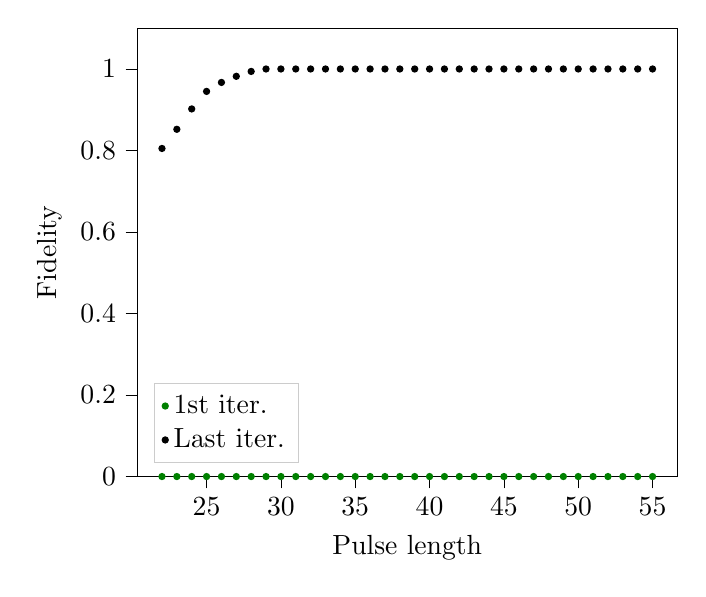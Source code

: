 % This file was created by matplotlib2tikz v0.7.4.
\begin{tikzpicture}

\begin{axis}[
legend cell align={left},
legend style={at={(0.03,0.03)}, anchor=south west, draw=white!80.0!black},
tick align=outside,
tick pos=left,
x grid style={white!69.02!black},
xlabel={Pulse length},
xmin=20.35, xmax=56.65,
xtick style={color=black},
y grid style={white!69.02!black},
ylabel={Fidelity},
ymin=0, ymax=1.1,
ytick style={color=black}
]
\addplot [semithick, green!50.0!black, mark=*, mark size=1, mark options={solid}, only marks]
table {%
50 8.549e-10
55 4.865e-10
53 6.055e-10
54 5.423e-10
49 9.635e-10
51 7.61e-10
52 6.782e-10
47 1.233e-09
48 1.089e-09
45 1.594e-09
46 1.399e-09
42 2.391e-09
43 2.08e-09
44 1.819e-09
40 3.181e-09
41 2.756e-09
38 4.301e-09
39 3.69e-09
36 5.884e-09
37 5.021e-09
35 6.943e-09
34 8.217e-09
33 9.746e-09
32 1.165e-08
31 1.402e-08
30 1.688e-08
29 2.047e-08
28 2.508e-08
27 3.076e-08
26 3.791e-08
25 4.735e-08
24 5.96e-08
23 7.53e-08
22 9.613e-08
};
\addlegendentry{1st iter.}
\addplot [semithick, black, mark=*, mark size=1, mark options={solid}, only marks]
table {%
50 1.0
55 1.0
53 1.0
54 1.0
49 1.0
51 1.0
52 1.0
47 1.0
48 1.0
45 1.0
46 1.0
42 1.0
43 1.0
44 1.0
40 1.0
41 1.0
38 1.0
39 1.0
36 1.0
37 1.0
35 1.0
34 1.0
33 1.0
32 1.0
31 1.0
30 1.0
29 1.0
28 0.994
27 0.982
26 0.967
25 0.945
24 0.902
23 0.852
22 0.805
};
\addlegendentry{Last iter.}
\end{axis}

\end{tikzpicture}